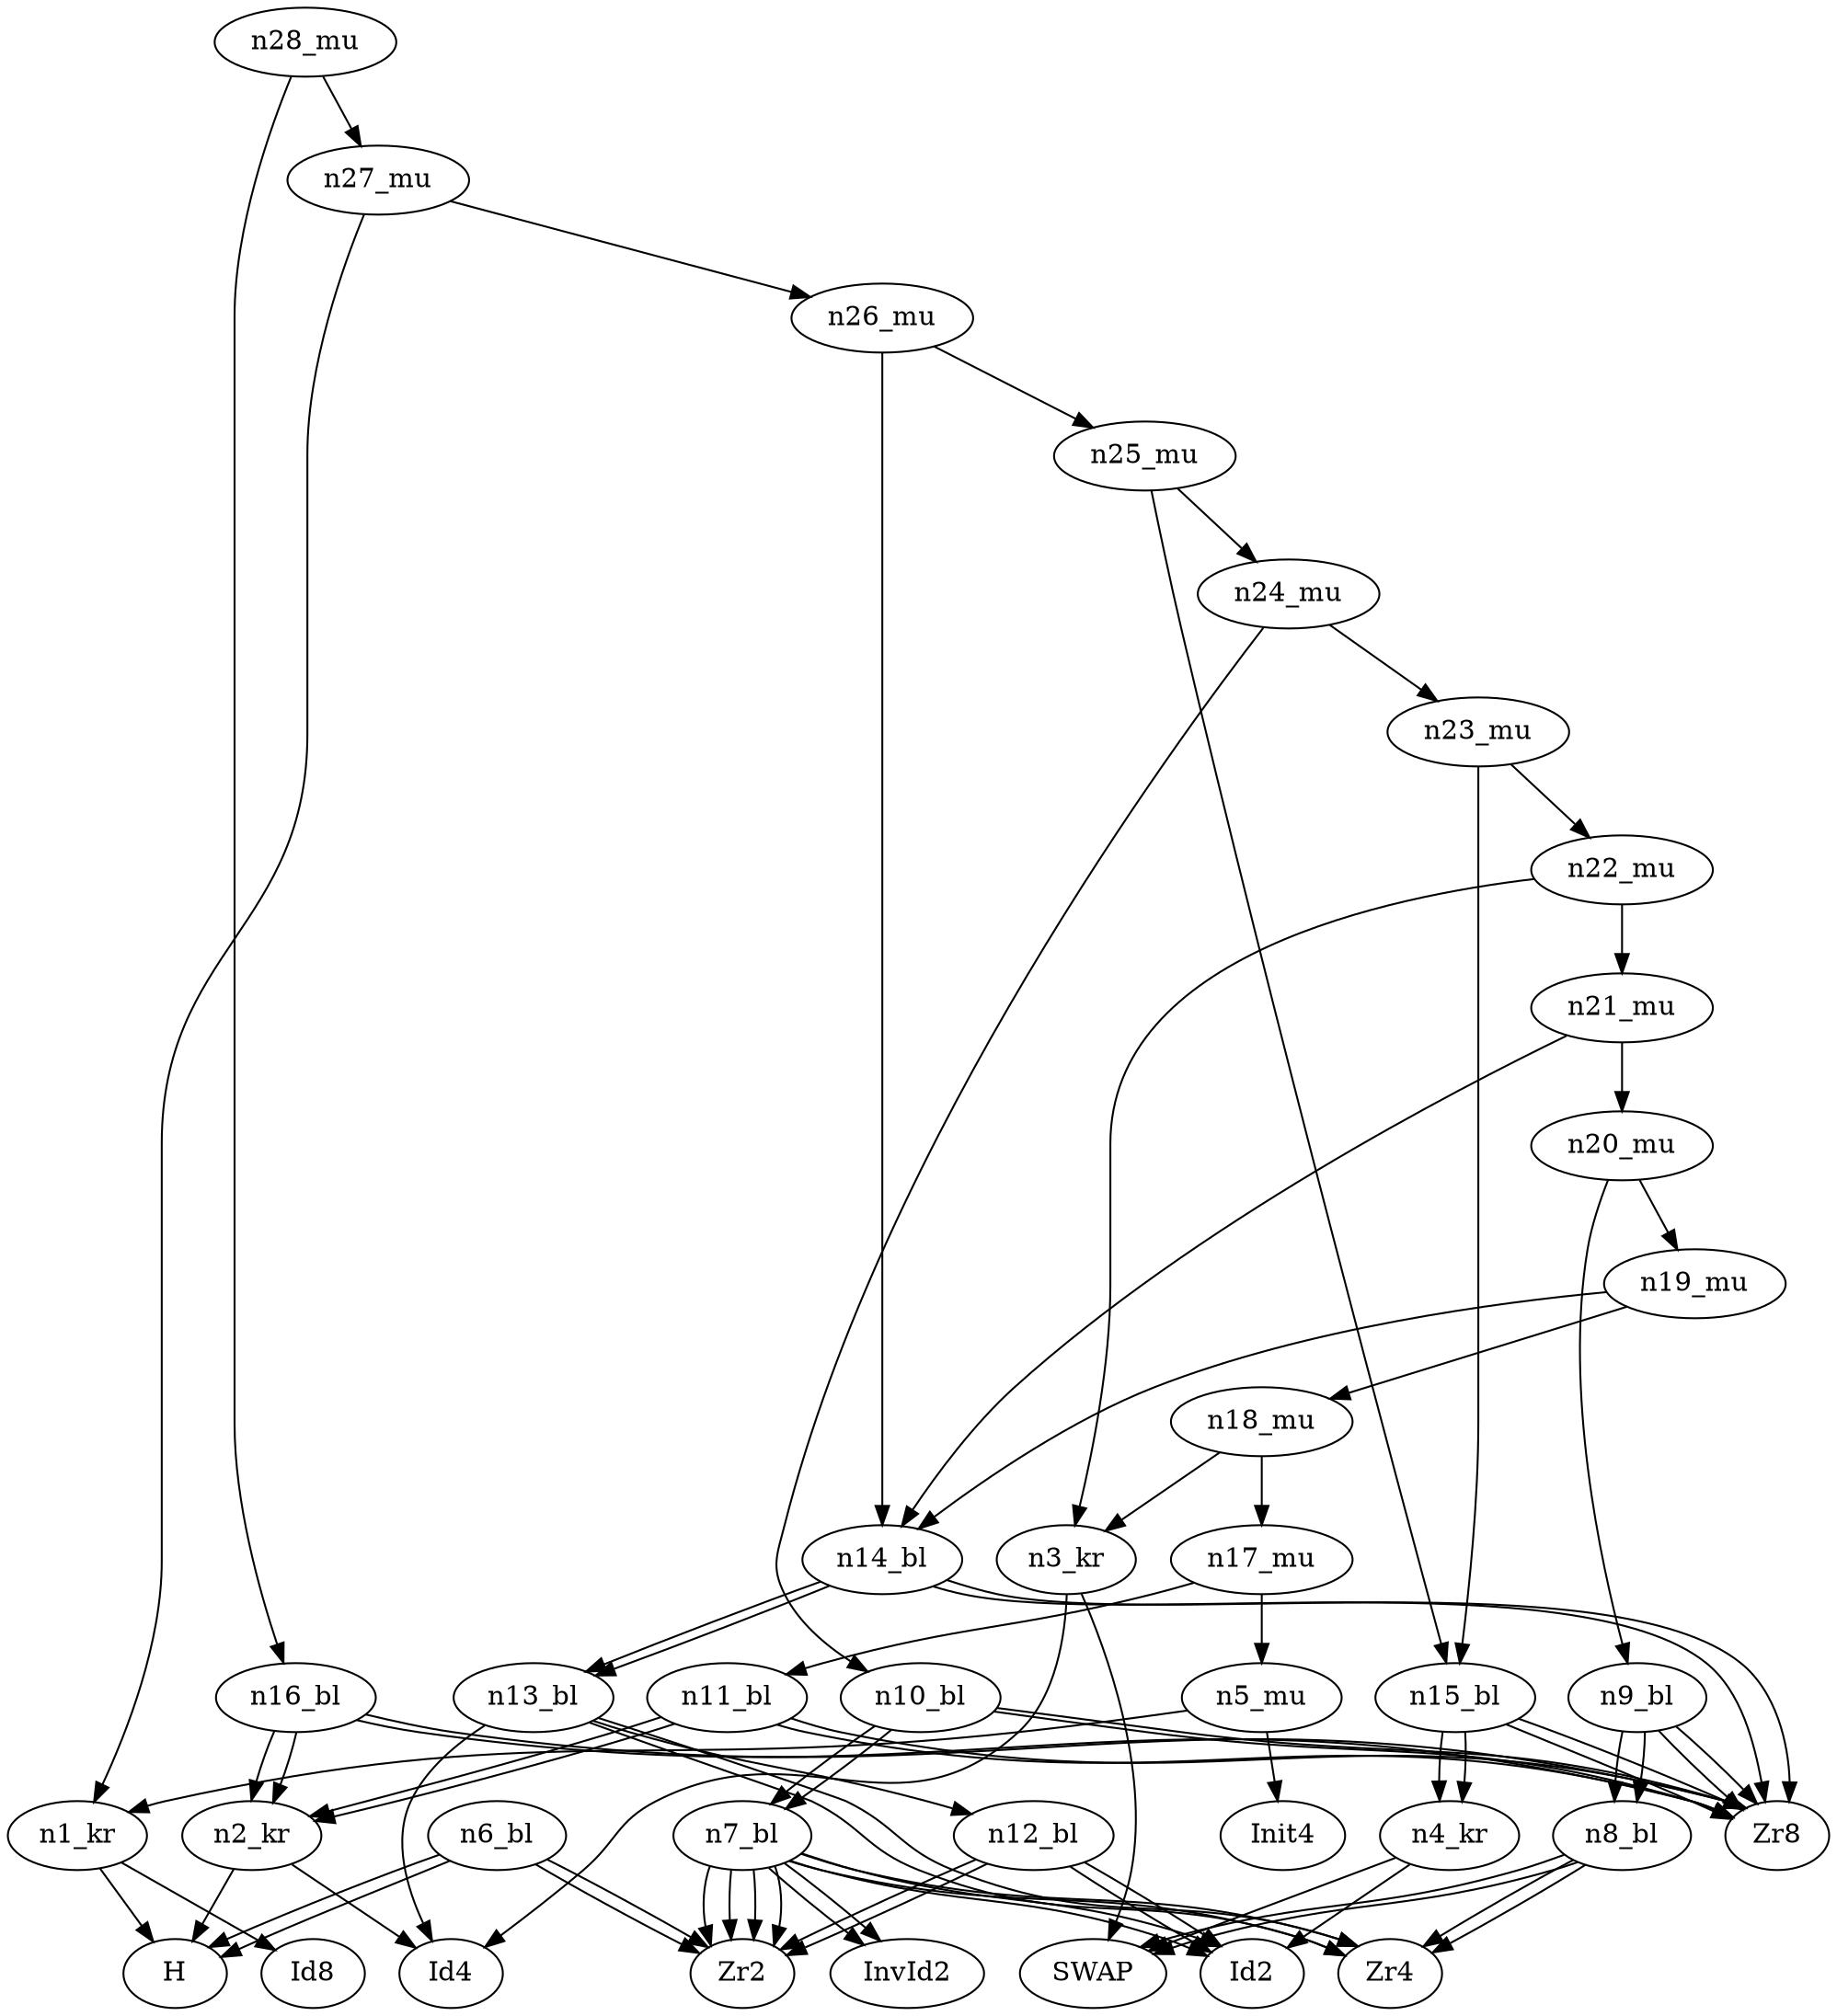 digraph G {
 // x1 = Id1
 // x2 = Id8
 // x4 = Init(4)
 // x5 = Id2
 // x6 = Id4
 ordering="out"
 // CNOT = np.block([[Id2, Zr2],  [Zr2, InvId2]])
 //CNOT -> Id2, Zr2, Zr2, InvId2

 // x3 = kron(H, x2)
 n1_kr -> H, Id8

 // t6 = kron(H, x6)
 n2_kr -> H, Id4

 // t11 = kron(SWAP, x6)
 n3_kr -> SWAP, Id4

 // t12 = kron(SWAP, x5)
 n4_kr -> SWAP, Id2

 //x4 = matmul(x3, x4)
 n5_mu -> n1_kr, Init4

 // t1 = np.block([[H, Zr2], [Zr2, H]])
 n6_bl -> H, Zr2, Zr2, H
 // t2 = np.block([[CNOT, Zr4], [Zr4, CNOT]])
 // or n7_bl -> CNOT, Zr4, Zr4, CNOT
 n7_bl -> Id2, Zr2, Zr2, InvId2, Zr4, Zr4, Id2, Zr2, Zr2, InvId2
 // t3 = np.block([[SWAP, Zr4], [Zr4, SWAP]])
 n8_bl -> SWAP, Zr4, Zr4, SWAP
 // t4 = np.block([[t3, Zr8], [Zr8, t3]])
 n9_bl -> n8_bl, Zr8, Zr8, n8_bl
 // t5 = np.block([[t2, Zr8],  [Zr8, t2]])
 n10_bl -> n7_bl, Zr8, Zr8, n7_bl
 // t8 = np.block([[t6, Zr8],  [Zr8, t6]])
 n11_bl -> n2_kr, Zr8, Zr8, n2_kr
 // InvId4 = np.block([[Zr2, x5], [x5, Zr2]])
 n12_bl -> Zr2, Id2, Id2, Zr2
 // t9 = np.block([[Id4, Zr4],  [Zr4, InvId4]])
 n13_bl -> Id4, Zr4, Zr4, n12_bl
 // t10 = np.block([[t9, Zr8], [Zr8, t9]])
 n14_bl -> n13_bl, Zr8, Zr8, n13_bl
 // t13 = np.block([[t12, Zr8], [Zr8, t12]])
 n15_bl -> n4_kr, Zr8, Zr8, n4_kr
 // t15 = np.block([[t6, Zr8], [Zr8, t6]])
 n16_bl -> n2_kr, Zr8, Zr8, n2_kr

 // x4 = matmul(t8, x4)
 n17_mu -> n11_bl, n5_mu
 // x4 = matmul(t11, x4)
 n18_mu -> n3_kr, n17_mu
 // x4 = matmul(t10, x4)
 n19_mu -> n14_bl, n18_mu
 // x4 = matmul(t4, x4)
 n20_mu -> n9_bl, n19_mu
 // x4 = matmul(t10, x4)
 n21_mu -> n14_bl, n20_mu
 // x4 = matmul(t11, x4)
 n22_mu -> n3_kr, n21_mu
 // x4 = matmul(t13, x4)
 n23_mu -> n15_bl, n22_mu
 // x4 = matmul(t5 , x4)
 n24_mu -> n10_bl, n23_mu
 // x4 = matmul(t13, x4)
 n25_mu -> n15_bl, n24_mu
 // x4 = matmul(t10, x4)
 n26_mu -> n14_bl, n25_mu
 // x4 = matmul(x3, x4)
 n27_mu -> n1_kr, n26_mu
 // x4 = matmul(t15, x4)
 n28_mu -> n16_bl, n27_mu
}
